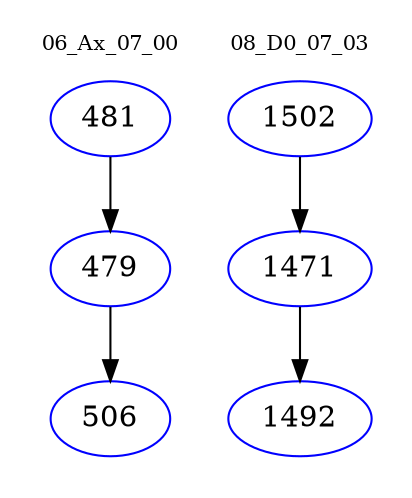 digraph{
subgraph cluster_0 {
color = white
label = "06_Ax_07_00";
fontsize=10;
T0_481 [label="481", color="blue"]
T0_481 -> T0_479 [color="black"]
T0_479 [label="479", color="blue"]
T0_479 -> T0_506 [color="black"]
T0_506 [label="506", color="blue"]
}
subgraph cluster_1 {
color = white
label = "08_D0_07_03";
fontsize=10;
T1_1502 [label="1502", color="blue"]
T1_1502 -> T1_1471 [color="black"]
T1_1471 [label="1471", color="blue"]
T1_1471 -> T1_1492 [color="black"]
T1_1492 [label="1492", color="blue"]
}
}
